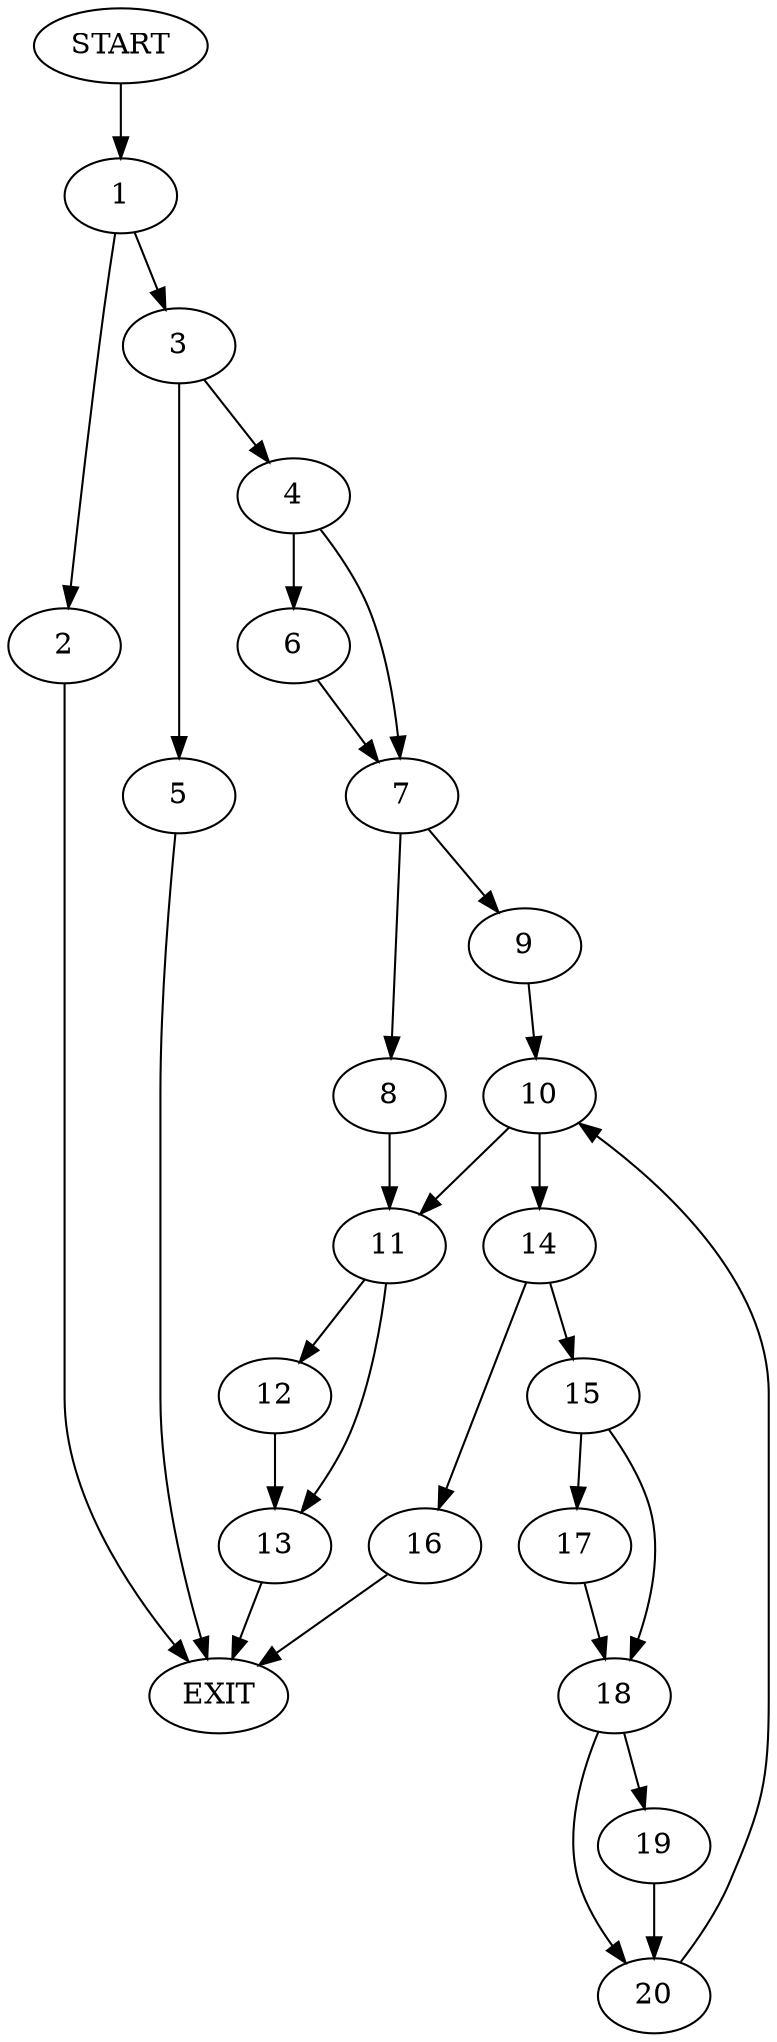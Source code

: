 digraph {
0 [label="START"]
21 [label="EXIT"]
0 -> 1
1 -> 2
1 -> 3
2 -> 21
3 -> 4
3 -> 5
4 -> 6
4 -> 7
5 -> 21
6 -> 7
7 -> 8
7 -> 9
9 -> 10
8 -> 11
11 -> 12
11 -> 13
10 -> 11
10 -> 14
14 -> 15
14 -> 16
15 -> 17
15 -> 18
16 -> 21
18 -> 19
18 -> 20
17 -> 18
20 -> 10
19 -> 20
12 -> 13
13 -> 21
}
